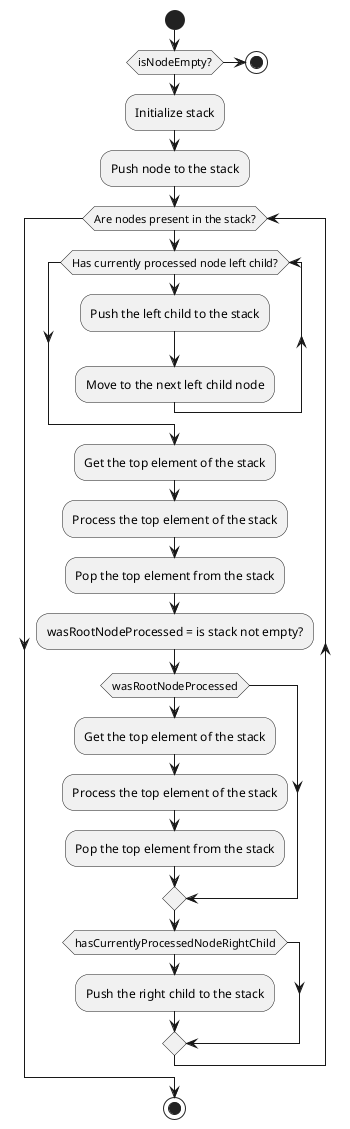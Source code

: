 @startuml
'https://plantuml.com/activity-diagram-beta

start
if (isNodeEmpty?) then
  stop
else
  :Initialize stack;
  :Push node to the stack;

  while (Are nodes present in the stack?)
    while (Has currently processed node left child?)
        :Push the left child to the stack;
        :Move to the next left child node;
    end while

    :Get the top element of the stack;
    :Process the top element of the stack;
    :Pop the top element from the stack;

    :wasRootNodeProcessed = is stack not empty?;
    if (wasRootNodeProcessed)
      :Get the top element of the stack;
      :Process the top element of the stack;
      :Pop the top element from the stack;
    endif

    if (hasCurrentlyProcessedNodeRightChild)
        :Push the right child to the stack;
    endif
  end while
stop

@enduml
